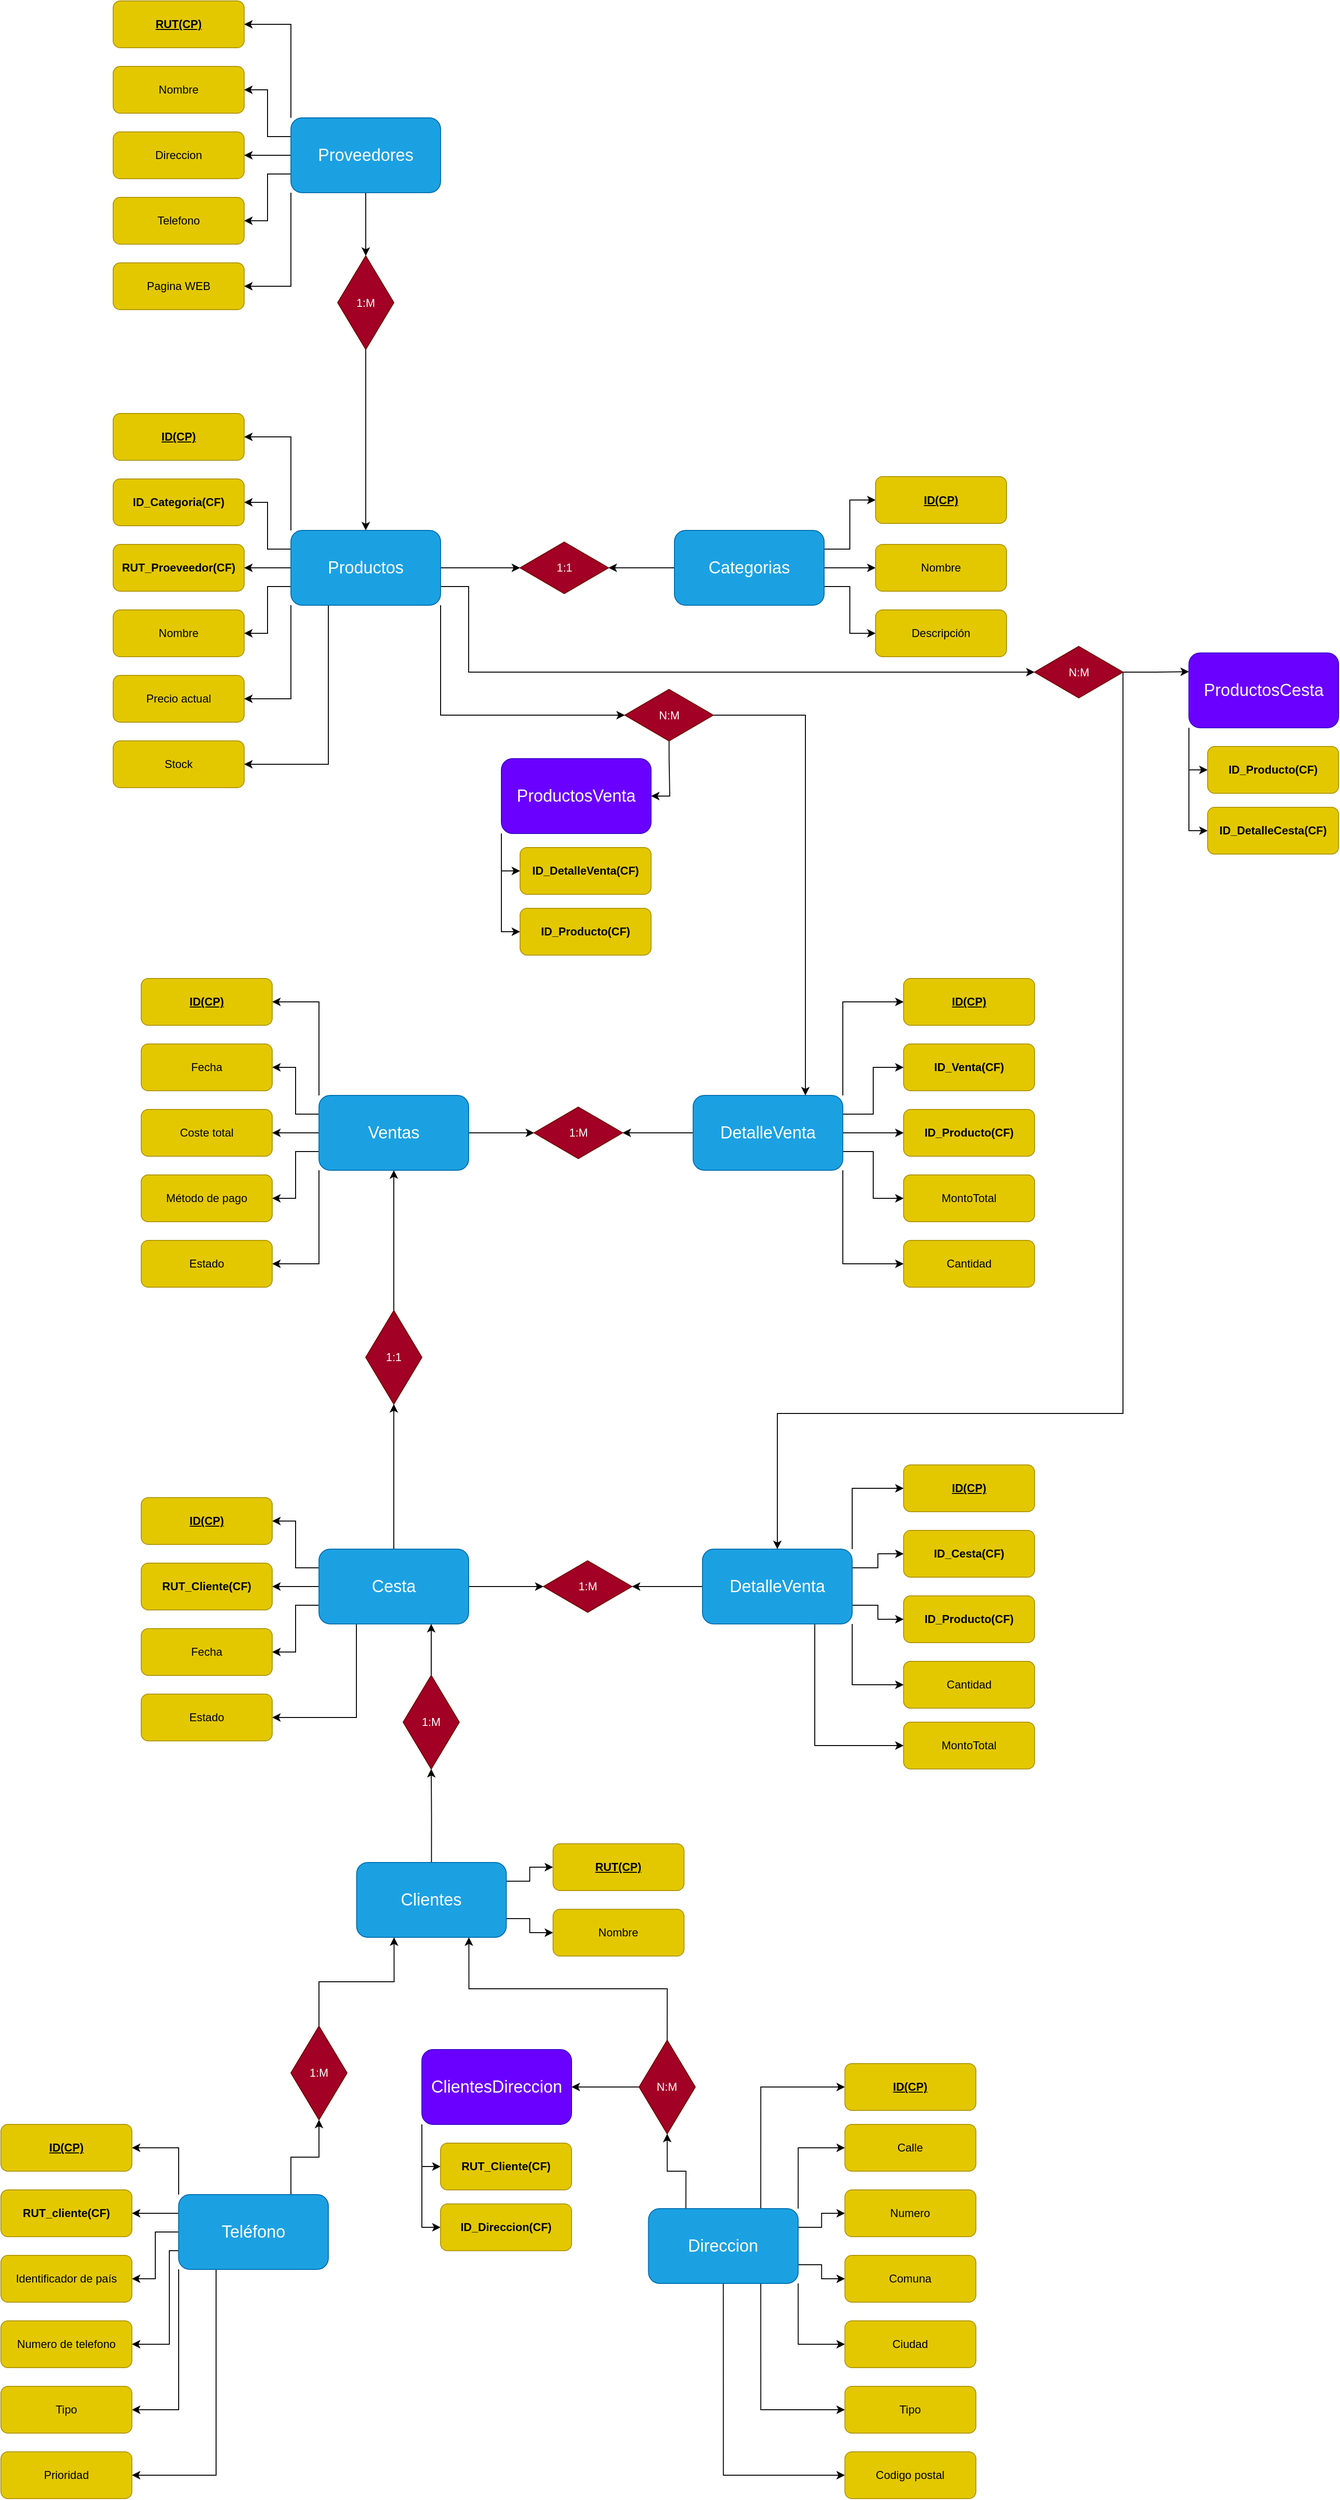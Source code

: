 <mxfile version="24.7.17">
  <diagram name="Сторінка-1" id="LYm03Go33UnQ37QgSBPq">
    <mxGraphModel dx="3315" dy="936" grid="1" gridSize="10" guides="1" tooltips="1" connect="1" arrows="1" fold="1" page="1" pageScale="1" pageWidth="1169" pageHeight="827" math="0" shadow="0">
      <root>
        <mxCell id="0" />
        <mxCell id="1" parent="0" />
        <mxCell id="P7qVUv0zWzpbaVaUychk-7" style="edgeStyle=orthogonalEdgeStyle;rounded=0;orthogonalLoop=1;jettySize=auto;html=1;exitX=0;exitY=0;exitDx=0;exitDy=0;entryX=1;entryY=0.5;entryDx=0;entryDy=0;" parent="1" source="P7qVUv0zWzpbaVaUychk-1" target="P7qVUv0zWzpbaVaUychk-2" edge="1">
          <mxGeometry relative="1" as="geometry" />
        </mxCell>
        <mxCell id="P7qVUv0zWzpbaVaUychk-8" style="edgeStyle=orthogonalEdgeStyle;rounded=0;orthogonalLoop=1;jettySize=auto;html=1;exitX=0;exitY=0.25;exitDx=0;exitDy=0;entryX=1;entryY=0.5;entryDx=0;entryDy=0;" parent="1" source="P7qVUv0zWzpbaVaUychk-1" target="P7qVUv0zWzpbaVaUychk-3" edge="1">
          <mxGeometry relative="1" as="geometry" />
        </mxCell>
        <mxCell id="P7qVUv0zWzpbaVaUychk-9" style="edgeStyle=orthogonalEdgeStyle;rounded=0;orthogonalLoop=1;jettySize=auto;html=1;exitX=0;exitY=0.5;exitDx=0;exitDy=0;entryX=1;entryY=0.5;entryDx=0;entryDy=0;" parent="1" source="P7qVUv0zWzpbaVaUychk-1" target="P7qVUv0zWzpbaVaUychk-4" edge="1">
          <mxGeometry relative="1" as="geometry" />
        </mxCell>
        <mxCell id="P7qVUv0zWzpbaVaUychk-10" style="edgeStyle=orthogonalEdgeStyle;rounded=0;orthogonalLoop=1;jettySize=auto;html=1;exitX=0;exitY=0.75;exitDx=0;exitDy=0;entryX=1;entryY=0.5;entryDx=0;entryDy=0;" parent="1" source="P7qVUv0zWzpbaVaUychk-1" target="P7qVUv0zWzpbaVaUychk-5" edge="1">
          <mxGeometry relative="1" as="geometry" />
        </mxCell>
        <mxCell id="P7qVUv0zWzpbaVaUychk-11" style="edgeStyle=orthogonalEdgeStyle;rounded=0;orthogonalLoop=1;jettySize=auto;html=1;exitX=0;exitY=1;exitDx=0;exitDy=0;entryX=1;entryY=0.5;entryDx=0;entryDy=0;" parent="1" source="P7qVUv0zWzpbaVaUychk-1" target="P7qVUv0zWzpbaVaUychk-6" edge="1">
          <mxGeometry relative="1" as="geometry" />
        </mxCell>
        <mxCell id="RcaxxR3kTo5iRy39veyw-25" style="edgeStyle=orthogonalEdgeStyle;rounded=0;orthogonalLoop=1;jettySize=auto;html=1;exitX=0.5;exitY=1;exitDx=0;exitDy=0;entryX=0.5;entryY=0;entryDx=0;entryDy=0;" parent="1" source="P7qVUv0zWzpbaVaUychk-1" target="RcaxxR3kTo5iRy39veyw-24" edge="1">
          <mxGeometry relative="1" as="geometry" />
        </mxCell>
        <mxCell id="P7qVUv0zWzpbaVaUychk-1" value="&lt;font style=&quot;font-size: 18px;&quot;&gt;Proveedores&lt;/font&gt;" style="rounded=1;whiteSpace=wrap;html=1;fillColor=#1ba1e2;fontColor=#ffffff;strokeColor=#006EAF;" parent="1" vertex="1">
          <mxGeometry x="-240" y="455" width="160" height="80" as="geometry" />
        </mxCell>
        <mxCell id="P7qVUv0zWzpbaVaUychk-2" value="RUT(CP)" style="rounded=1;whiteSpace=wrap;html=1;fontStyle=5;fillColor=#e3c800;fontColor=#000000;strokeColor=#B09500;shadow=0;" parent="1" vertex="1">
          <mxGeometry x="-430" y="330" width="140" height="50" as="geometry" />
        </mxCell>
        <mxCell id="P7qVUv0zWzpbaVaUychk-3" value="Nombre" style="rounded=1;whiteSpace=wrap;html=1;fontStyle=0;fillColor=#e3c800;fontColor=#000000;strokeColor=#B09500;shadow=0;" parent="1" vertex="1">
          <mxGeometry x="-430" y="400" width="140" height="50" as="geometry" />
        </mxCell>
        <mxCell id="P7qVUv0zWzpbaVaUychk-4" value="Direccion" style="rounded=1;whiteSpace=wrap;html=1;fontStyle=0;fillColor=#e3c800;fontColor=#000000;strokeColor=#B09500;shadow=0;" parent="1" vertex="1">
          <mxGeometry x="-430" y="470" width="140" height="50" as="geometry" />
        </mxCell>
        <mxCell id="P7qVUv0zWzpbaVaUychk-5" value="Telefono" style="rounded=1;whiteSpace=wrap;html=1;fontStyle=0;fillColor=#e3c800;fontColor=#000000;strokeColor=#B09500;shadow=0;" parent="1" vertex="1">
          <mxGeometry x="-430" y="540" width="140" height="50" as="geometry" />
        </mxCell>
        <mxCell id="P7qVUv0zWzpbaVaUychk-6" value="Pagina WEB" style="rounded=1;whiteSpace=wrap;html=1;fontStyle=0;fillColor=#e3c800;fontColor=#000000;strokeColor=#B09500;shadow=0;" parent="1" vertex="1">
          <mxGeometry x="-430" y="610" width="140" height="50" as="geometry" />
        </mxCell>
        <mxCell id="P7qVUv0zWzpbaVaUychk-18" style="edgeStyle=orthogonalEdgeStyle;rounded=0;orthogonalLoop=1;jettySize=auto;html=1;exitX=1;exitY=0.25;exitDx=0;exitDy=0;entryX=0;entryY=0.5;entryDx=0;entryDy=0;" parent="1" source="P7qVUv0zWzpbaVaUychk-12" target="P7qVUv0zWzpbaVaUychk-13" edge="1">
          <mxGeometry relative="1" as="geometry" />
        </mxCell>
        <mxCell id="P7qVUv0zWzpbaVaUychk-19" style="edgeStyle=orthogonalEdgeStyle;rounded=0;orthogonalLoop=1;jettySize=auto;html=1;exitX=1;exitY=0.75;exitDx=0;exitDy=0;entryX=0;entryY=0.5;entryDx=0;entryDy=0;" parent="1" source="P7qVUv0zWzpbaVaUychk-12" target="P7qVUv0zWzpbaVaUychk-14" edge="1">
          <mxGeometry relative="1" as="geometry" />
        </mxCell>
        <mxCell id="RcaxxR3kTo5iRy39veyw-13" style="edgeStyle=orthogonalEdgeStyle;rounded=0;orthogonalLoop=1;jettySize=auto;html=1;exitX=0.5;exitY=0;exitDx=0;exitDy=0;entryX=0.5;entryY=1;entryDx=0;entryDy=0;" parent="1" source="P7qVUv0zWzpbaVaUychk-12" target="RcaxxR3kTo5iRy39veyw-11" edge="1">
          <mxGeometry relative="1" as="geometry" />
        </mxCell>
        <mxCell id="P7qVUv0zWzpbaVaUychk-12" value="&lt;font style=&quot;font-size: 18px;&quot;&gt;Clientes&lt;/font&gt;" style="rounded=1;whiteSpace=wrap;html=1;fillColor=#1ba1e2;fontColor=#ffffff;strokeColor=#006EAF;" parent="1" vertex="1">
          <mxGeometry x="-169.75" y="2320" width="160" height="80" as="geometry" />
        </mxCell>
        <mxCell id="P7qVUv0zWzpbaVaUychk-13" value="RUT(CP)" style="rounded=1;whiteSpace=wrap;html=1;fontStyle=5;fillColor=#e3c800;fontColor=#000000;strokeColor=#B09500;" parent="1" vertex="1">
          <mxGeometry x="40.25" y="2300" width="140" height="50" as="geometry" />
        </mxCell>
        <mxCell id="P7qVUv0zWzpbaVaUychk-14" value="Nombre" style="rounded=1;whiteSpace=wrap;html=1;fontStyle=0;fillColor=#e3c800;fontColor=#000000;strokeColor=#B09500;" parent="1" vertex="1">
          <mxGeometry x="40.25" y="2370" width="140" height="50" as="geometry" />
        </mxCell>
        <mxCell id="P7qVUv0zWzpbaVaUychk-20" style="edgeStyle=orthogonalEdgeStyle;rounded=0;orthogonalLoop=1;jettySize=auto;html=1;exitX=0;exitY=0;exitDx=0;exitDy=0;entryX=1;entryY=0.5;entryDx=0;entryDy=0;" parent="1" source="P7qVUv0zWzpbaVaUychk-25" target="P7qVUv0zWzpbaVaUychk-26" edge="1">
          <mxGeometry relative="1" as="geometry" />
        </mxCell>
        <mxCell id="P7qVUv0zWzpbaVaUychk-21" style="edgeStyle=orthogonalEdgeStyle;rounded=0;orthogonalLoop=1;jettySize=auto;html=1;exitX=0;exitY=0.25;exitDx=0;exitDy=0;entryX=1;entryY=0.5;entryDx=0;entryDy=0;" parent="1" source="P7qVUv0zWzpbaVaUychk-25" target="P7qVUv0zWzpbaVaUychk-27" edge="1">
          <mxGeometry relative="1" as="geometry" />
        </mxCell>
        <mxCell id="P7qVUv0zWzpbaVaUychk-22" style="edgeStyle=orthogonalEdgeStyle;rounded=0;orthogonalLoop=1;jettySize=auto;html=1;exitX=0;exitY=0.5;exitDx=0;exitDy=0;entryX=1;entryY=0.5;entryDx=0;entryDy=0;" parent="1" source="P7qVUv0zWzpbaVaUychk-25" target="P7qVUv0zWzpbaVaUychk-28" edge="1">
          <mxGeometry relative="1" as="geometry" />
        </mxCell>
        <mxCell id="P7qVUv0zWzpbaVaUychk-23" style="edgeStyle=orthogonalEdgeStyle;rounded=0;orthogonalLoop=1;jettySize=auto;html=1;exitX=0;exitY=0.75;exitDx=0;exitDy=0;entryX=1;entryY=0.5;entryDx=0;entryDy=0;" parent="1" source="P7qVUv0zWzpbaVaUychk-25" target="P7qVUv0zWzpbaVaUychk-29" edge="1">
          <mxGeometry relative="1" as="geometry">
            <Array as="points">
              <mxPoint x="-370" y="2735" />
              <mxPoint x="-370" y="2835" />
            </Array>
          </mxGeometry>
        </mxCell>
        <mxCell id="P7qVUv0zWzpbaVaUychk-24" style="edgeStyle=orthogonalEdgeStyle;rounded=0;orthogonalLoop=1;jettySize=auto;html=1;exitX=0;exitY=1;exitDx=0;exitDy=0;entryX=1;entryY=0.5;entryDx=0;entryDy=0;" parent="1" source="P7qVUv0zWzpbaVaUychk-25" target="P7qVUv0zWzpbaVaUychk-30" edge="1">
          <mxGeometry relative="1" as="geometry" />
        </mxCell>
        <mxCell id="P7qVUv0zWzpbaVaUychk-32" style="edgeStyle=orthogonalEdgeStyle;rounded=0;orthogonalLoop=1;jettySize=auto;html=1;exitX=0.25;exitY=1;exitDx=0;exitDy=0;entryX=1;entryY=0.5;entryDx=0;entryDy=0;" parent="1" source="P7qVUv0zWzpbaVaUychk-25" target="P7qVUv0zWzpbaVaUychk-31" edge="1">
          <mxGeometry relative="1" as="geometry" />
        </mxCell>
        <mxCell id="P7qVUv0zWzpbaVaUychk-96" style="edgeStyle=orthogonalEdgeStyle;rounded=0;orthogonalLoop=1;jettySize=auto;html=1;exitX=0.75;exitY=0;exitDx=0;exitDy=0;entryX=0.5;entryY=1;entryDx=0;entryDy=0;" parent="1" source="P7qVUv0zWzpbaVaUychk-25" target="P7qVUv0zWzpbaVaUychk-95" edge="1">
          <mxGeometry relative="1" as="geometry" />
        </mxCell>
        <mxCell id="P7qVUv0zWzpbaVaUychk-25" value="&lt;font style=&quot;font-size: 18px;&quot;&gt;Teléfono&lt;/font&gt;" style="rounded=1;whiteSpace=wrap;html=1;fillColor=#1ba1e2;fontColor=#ffffff;strokeColor=#006EAF;" parent="1" vertex="1">
          <mxGeometry x="-360" y="2675" width="160" height="80" as="geometry" />
        </mxCell>
        <mxCell id="P7qVUv0zWzpbaVaUychk-26" value="ID(CP)" style="rounded=1;whiteSpace=wrap;html=1;fontStyle=5;fillColor=#e3c800;fontColor=#000000;strokeColor=#B09500;shadow=0;" parent="1" vertex="1">
          <mxGeometry x="-550" y="2600" width="140" height="50" as="geometry" />
        </mxCell>
        <mxCell id="P7qVUv0zWzpbaVaUychk-27" value="&lt;b&gt;RUT_cliente(CF)&lt;/b&gt;" style="rounded=1;whiteSpace=wrap;html=1;fontStyle=0;fillColor=#e3c800;fontColor=#000000;strokeColor=#B09500;shadow=0;" parent="1" vertex="1">
          <mxGeometry x="-550" y="2670" width="140" height="50" as="geometry" />
        </mxCell>
        <mxCell id="P7qVUv0zWzpbaVaUychk-28" value="Identificador de país" style="rounded=1;whiteSpace=wrap;html=1;fontStyle=0;fillColor=#e3c800;fontColor=#000000;strokeColor=#B09500;shadow=0;" parent="1" vertex="1">
          <mxGeometry x="-550" y="2740" width="140" height="50" as="geometry" />
        </mxCell>
        <mxCell id="P7qVUv0zWzpbaVaUychk-29" value="Numero de telefono" style="rounded=1;whiteSpace=wrap;html=1;fontStyle=0;fillColor=#e3c800;fontColor=#000000;strokeColor=#B09500;shadow=0;" parent="1" vertex="1">
          <mxGeometry x="-550" y="2810" width="140" height="50" as="geometry" />
        </mxCell>
        <mxCell id="P7qVUv0zWzpbaVaUychk-30" value="Tipo" style="rounded=1;whiteSpace=wrap;html=1;fontStyle=0;fillColor=#e3c800;fontColor=#000000;strokeColor=#B09500;shadow=0;" parent="1" vertex="1">
          <mxGeometry x="-550" y="2880" width="140" height="50" as="geometry" />
        </mxCell>
        <mxCell id="P7qVUv0zWzpbaVaUychk-31" value="Prioridad" style="rounded=1;whiteSpace=wrap;html=1;fontStyle=0;fillColor=#e3c800;fontColor=#000000;strokeColor=#B09500;shadow=0;" parent="1" vertex="1">
          <mxGeometry x="-550" y="2950" width="140" height="50" as="geometry" />
        </mxCell>
        <mxCell id="P7qVUv0zWzpbaVaUychk-48" style="edgeStyle=orthogonalEdgeStyle;rounded=0;orthogonalLoop=1;jettySize=auto;html=1;exitX=1;exitY=0.25;exitDx=0;exitDy=0;entryX=0;entryY=0.5;entryDx=0;entryDy=0;" parent="1" source="P7qVUv0zWzpbaVaUychk-39" target="P7qVUv0zWzpbaVaUychk-43" edge="1">
          <mxGeometry relative="1" as="geometry" />
        </mxCell>
        <mxCell id="P7qVUv0zWzpbaVaUychk-49" style="edgeStyle=orthogonalEdgeStyle;rounded=0;orthogonalLoop=1;jettySize=auto;html=1;exitX=1;exitY=0;exitDx=0;exitDy=0;entryX=0;entryY=0.5;entryDx=0;entryDy=0;" parent="1" source="P7qVUv0zWzpbaVaUychk-39" target="P7qVUv0zWzpbaVaUychk-42" edge="1">
          <mxGeometry relative="1" as="geometry" />
        </mxCell>
        <mxCell id="P7qVUv0zWzpbaVaUychk-52" style="edgeStyle=orthogonalEdgeStyle;rounded=0;orthogonalLoop=1;jettySize=auto;html=1;exitX=1;exitY=0.75;exitDx=0;exitDy=0;entryX=0;entryY=0.5;entryDx=0;entryDy=0;" parent="1" source="P7qVUv0zWzpbaVaUychk-39" target="P7qVUv0zWzpbaVaUychk-44" edge="1">
          <mxGeometry relative="1" as="geometry" />
        </mxCell>
        <mxCell id="P7qVUv0zWzpbaVaUychk-53" style="edgeStyle=orthogonalEdgeStyle;rounded=0;orthogonalLoop=1;jettySize=auto;html=1;exitX=1;exitY=1;exitDx=0;exitDy=0;entryX=0;entryY=0.5;entryDx=0;entryDy=0;" parent="1" source="P7qVUv0zWzpbaVaUychk-39" target="P7qVUv0zWzpbaVaUychk-45" edge="1">
          <mxGeometry relative="1" as="geometry" />
        </mxCell>
        <mxCell id="P7qVUv0zWzpbaVaUychk-54" style="edgeStyle=orthogonalEdgeStyle;rounded=0;orthogonalLoop=1;jettySize=auto;html=1;exitX=0.75;exitY=1;exitDx=0;exitDy=0;entryX=0;entryY=0.5;entryDx=0;entryDy=0;" parent="1" source="P7qVUv0zWzpbaVaUychk-39" target="P7qVUv0zWzpbaVaUychk-46" edge="1">
          <mxGeometry relative="1" as="geometry" />
        </mxCell>
        <mxCell id="P7qVUv0zWzpbaVaUychk-55" style="edgeStyle=orthogonalEdgeStyle;rounded=0;orthogonalLoop=1;jettySize=auto;html=1;exitX=0.5;exitY=1;exitDx=0;exitDy=0;entryX=0;entryY=0.5;entryDx=0;entryDy=0;" parent="1" source="P7qVUv0zWzpbaVaUychk-39" target="P7qVUv0zWzpbaVaUychk-47" edge="1">
          <mxGeometry relative="1" as="geometry" />
        </mxCell>
        <mxCell id="P7qVUv0zWzpbaVaUychk-100" style="edgeStyle=orthogonalEdgeStyle;rounded=0;orthogonalLoop=1;jettySize=auto;html=1;exitX=0.25;exitY=0;exitDx=0;exitDy=0;entryX=0.5;entryY=1;entryDx=0;entryDy=0;" parent="1" source="P7qVUv0zWzpbaVaUychk-39" target="P7qVUv0zWzpbaVaUychk-98" edge="1">
          <mxGeometry relative="1" as="geometry" />
        </mxCell>
        <mxCell id="RcaxxR3kTo5iRy39veyw-5" style="edgeStyle=orthogonalEdgeStyle;rounded=0;orthogonalLoop=1;jettySize=auto;html=1;exitX=0.75;exitY=0;exitDx=0;exitDy=0;entryX=0;entryY=0.5;entryDx=0;entryDy=0;" parent="1" source="P7qVUv0zWzpbaVaUychk-39" target="P7qVUv0zWzpbaVaUychk-40" edge="1">
          <mxGeometry relative="1" as="geometry" />
        </mxCell>
        <mxCell id="P7qVUv0zWzpbaVaUychk-39" value="&lt;font style=&quot;font-size: 18px;&quot;&gt;Direccion&lt;/font&gt;" style="rounded=1;whiteSpace=wrap;html=1;fillColor=#1ba1e2;fontColor=#ffffff;strokeColor=#006EAF;" parent="1" vertex="1">
          <mxGeometry x="142.25" y="2690" width="160" height="80" as="geometry" />
        </mxCell>
        <mxCell id="P7qVUv0zWzpbaVaUychk-40" value="ID(CP)" style="rounded=1;whiteSpace=wrap;html=1;fontStyle=5;fillColor=#e3c800;fontColor=#000000;strokeColor=#B09500;" parent="1" vertex="1">
          <mxGeometry x="352.25" y="2535" width="140" height="50" as="geometry" />
        </mxCell>
        <mxCell id="P7qVUv0zWzpbaVaUychk-42" value="Calle" style="rounded=1;whiteSpace=wrap;html=1;fontStyle=0;fillColor=#e3c800;fontColor=#000000;strokeColor=#B09500;" parent="1" vertex="1">
          <mxGeometry x="352.25" y="2600" width="140" height="50" as="geometry" />
        </mxCell>
        <mxCell id="P7qVUv0zWzpbaVaUychk-43" value="Numero" style="rounded=1;whiteSpace=wrap;html=1;fontStyle=0;fillColor=#e3c800;fontColor=#000000;strokeColor=#B09500;" parent="1" vertex="1">
          <mxGeometry x="352.25" y="2670" width="140" height="50" as="geometry" />
        </mxCell>
        <mxCell id="P7qVUv0zWzpbaVaUychk-44" value="Comuna" style="rounded=1;whiteSpace=wrap;html=1;fontStyle=0;fillColor=#e3c800;fontColor=#000000;strokeColor=#B09500;" parent="1" vertex="1">
          <mxGeometry x="352.25" y="2740" width="140" height="50" as="geometry" />
        </mxCell>
        <mxCell id="P7qVUv0zWzpbaVaUychk-45" value="Ciudad" style="rounded=1;whiteSpace=wrap;html=1;fontStyle=0;fillColor=#e3c800;fontColor=#000000;strokeColor=#B09500;" parent="1" vertex="1">
          <mxGeometry x="352.25" y="2810" width="140" height="50" as="geometry" />
        </mxCell>
        <mxCell id="P7qVUv0zWzpbaVaUychk-46" value="Tipo" style="rounded=1;whiteSpace=wrap;html=1;fontStyle=0;fillColor=#e3c800;fontColor=#000000;strokeColor=#B09500;" parent="1" vertex="1">
          <mxGeometry x="352.25" y="2880" width="140" height="50" as="geometry" />
        </mxCell>
        <mxCell id="P7qVUv0zWzpbaVaUychk-47" value="Codigo postal" style="rounded=1;whiteSpace=wrap;html=1;fontStyle=0;fillColor=#e3c800;fontColor=#000000;strokeColor=#B09500;" parent="1" vertex="1">
          <mxGeometry x="352.25" y="2950" width="140" height="50" as="geometry" />
        </mxCell>
        <mxCell id="P7qVUv0zWzpbaVaUychk-57" style="edgeStyle=orthogonalEdgeStyle;rounded=0;orthogonalLoop=1;jettySize=auto;html=1;exitX=0;exitY=0;exitDx=0;exitDy=0;entryX=1;entryY=0.5;entryDx=0;entryDy=0;" parent="1" source="P7qVUv0zWzpbaVaUychk-63" target="P7qVUv0zWzpbaVaUychk-64" edge="1">
          <mxGeometry relative="1" as="geometry" />
        </mxCell>
        <mxCell id="P7qVUv0zWzpbaVaUychk-58" style="edgeStyle=orthogonalEdgeStyle;rounded=0;orthogonalLoop=1;jettySize=auto;html=1;exitX=0;exitY=0.25;exitDx=0;exitDy=0;entryX=1;entryY=0.5;entryDx=0;entryDy=0;" parent="1" source="P7qVUv0zWzpbaVaUychk-63" target="P7qVUv0zWzpbaVaUychk-65" edge="1">
          <mxGeometry relative="1" as="geometry" />
        </mxCell>
        <mxCell id="P7qVUv0zWzpbaVaUychk-59" style="edgeStyle=orthogonalEdgeStyle;rounded=0;orthogonalLoop=1;jettySize=auto;html=1;exitX=0;exitY=0.5;exitDx=0;exitDy=0;entryX=1;entryY=0.5;entryDx=0;entryDy=0;" parent="1" source="P7qVUv0zWzpbaVaUychk-63" target="P7qVUv0zWzpbaVaUychk-66" edge="1">
          <mxGeometry relative="1" as="geometry" />
        </mxCell>
        <mxCell id="P7qVUv0zWzpbaVaUychk-60" style="edgeStyle=orthogonalEdgeStyle;rounded=0;orthogonalLoop=1;jettySize=auto;html=1;exitX=0;exitY=0.75;exitDx=0;exitDy=0;entryX=1;entryY=0.5;entryDx=0;entryDy=0;" parent="1" source="P7qVUv0zWzpbaVaUychk-63" target="P7qVUv0zWzpbaVaUychk-67" edge="1">
          <mxGeometry relative="1" as="geometry" />
        </mxCell>
        <mxCell id="P7qVUv0zWzpbaVaUychk-61" style="edgeStyle=orthogonalEdgeStyle;rounded=0;orthogonalLoop=1;jettySize=auto;html=1;exitX=0;exitY=1;exitDx=0;exitDy=0;entryX=1;entryY=0.5;entryDx=0;entryDy=0;" parent="1" source="P7qVUv0zWzpbaVaUychk-63" target="P7qVUv0zWzpbaVaUychk-68" edge="1">
          <mxGeometry relative="1" as="geometry" />
        </mxCell>
        <mxCell id="P7qVUv0zWzpbaVaUychk-62" style="edgeStyle=orthogonalEdgeStyle;rounded=0;orthogonalLoop=1;jettySize=auto;html=1;exitX=0.25;exitY=1;exitDx=0;exitDy=0;entryX=1;entryY=0.5;entryDx=0;entryDy=0;" parent="1" source="P7qVUv0zWzpbaVaUychk-63" target="P7qVUv0zWzpbaVaUychk-69" edge="1">
          <mxGeometry relative="1" as="geometry" />
        </mxCell>
        <mxCell id="P7qVUv0zWzpbaVaUychk-167" style="edgeStyle=orthogonalEdgeStyle;rounded=0;orthogonalLoop=1;jettySize=auto;html=1;exitX=1;exitY=0.5;exitDx=0;exitDy=0;entryX=0;entryY=0.5;entryDx=0;entryDy=0;" parent="1" source="P7qVUv0zWzpbaVaUychk-63" target="P7qVUv0zWzpbaVaUychk-166" edge="1">
          <mxGeometry relative="1" as="geometry" />
        </mxCell>
        <mxCell id="RcaxxR3kTo5iRy39veyw-16" style="edgeStyle=orthogonalEdgeStyle;rounded=0;orthogonalLoop=1;jettySize=auto;html=1;exitX=1;exitY=1;exitDx=0;exitDy=0;entryX=0;entryY=0.5;entryDx=0;entryDy=0;" parent="1" source="P7qVUv0zWzpbaVaUychk-63" target="RcaxxR3kTo5iRy39veyw-14" edge="1">
          <mxGeometry relative="1" as="geometry" />
        </mxCell>
        <mxCell id="5W8zerc6QJjavdJs9ouR-9" style="edgeStyle=orthogonalEdgeStyle;rounded=0;orthogonalLoop=1;jettySize=auto;html=1;exitX=1;exitY=0.75;exitDx=0;exitDy=0;entryX=0;entryY=0.5;entryDx=0;entryDy=0;" edge="1" parent="1" source="P7qVUv0zWzpbaVaUychk-63" target="5W8zerc6QJjavdJs9ouR-8">
          <mxGeometry relative="1" as="geometry">
            <Array as="points">
              <mxPoint x="-50" y="956" />
              <mxPoint x="-50" y="1048" />
            </Array>
          </mxGeometry>
        </mxCell>
        <mxCell id="P7qVUv0zWzpbaVaUychk-63" value="&lt;font style=&quot;font-size: 18px;&quot;&gt;Productos&lt;/font&gt;" style="rounded=1;whiteSpace=wrap;html=1;fillColor=#1ba1e2;fontColor=#ffffff;strokeColor=#006EAF;" parent="1" vertex="1">
          <mxGeometry x="-240" y="896" width="160" height="80" as="geometry" />
        </mxCell>
        <mxCell id="P7qVUv0zWzpbaVaUychk-64" value="ID(CP)" style="rounded=1;whiteSpace=wrap;html=1;fontStyle=5;fillColor=#e3c800;fontColor=#000000;strokeColor=#B09500;shadow=0;" parent="1" vertex="1">
          <mxGeometry x="-430" y="771" width="140" height="50" as="geometry" />
        </mxCell>
        <mxCell id="P7qVUv0zWzpbaVaUychk-65" value="ID_Categoria(CF)" style="rounded=1;whiteSpace=wrap;html=1;fontStyle=1;fillColor=#e3c800;fontColor=#000000;strokeColor=#B09500;shadow=0;" parent="1" vertex="1">
          <mxGeometry x="-430" y="841" width="140" height="50" as="geometry" />
        </mxCell>
        <mxCell id="P7qVUv0zWzpbaVaUychk-66" value="RUT_Proeveedor(CF)" style="rounded=1;whiteSpace=wrap;html=1;fontStyle=1;fillColor=#e3c800;fontColor=#000000;strokeColor=#B09500;shadow=0;" parent="1" vertex="1">
          <mxGeometry x="-430" y="911" width="140" height="50" as="geometry" />
        </mxCell>
        <mxCell id="P7qVUv0zWzpbaVaUychk-67" value="Nombre" style="rounded=1;whiteSpace=wrap;html=1;fontStyle=0;fillColor=#e3c800;fontColor=#000000;strokeColor=#B09500;shadow=0;" parent="1" vertex="1">
          <mxGeometry x="-430" y="981" width="140" height="50" as="geometry" />
        </mxCell>
        <mxCell id="P7qVUv0zWzpbaVaUychk-68" value="Precio actual" style="rounded=1;whiteSpace=wrap;html=1;fontStyle=0;fillColor=#e3c800;fontColor=#000000;strokeColor=#B09500;shadow=0;" parent="1" vertex="1">
          <mxGeometry x="-430" y="1051" width="140" height="50" as="geometry" />
        </mxCell>
        <mxCell id="P7qVUv0zWzpbaVaUychk-69" value="Stock" style="rounded=1;whiteSpace=wrap;html=1;fontStyle=0;fillColor=#e3c800;fontColor=#000000;strokeColor=#B09500;shadow=0;" parent="1" vertex="1">
          <mxGeometry x="-430" y="1121" width="140" height="50" as="geometry" />
        </mxCell>
        <mxCell id="P7qVUv0zWzpbaVaUychk-76" style="edgeStyle=orthogonalEdgeStyle;rounded=0;orthogonalLoop=1;jettySize=auto;html=1;exitX=1;exitY=0.25;exitDx=0;exitDy=0;entryX=0;entryY=0.5;entryDx=0;entryDy=0;" parent="1" source="P7qVUv0zWzpbaVaUychk-72" target="P7qVUv0zWzpbaVaUychk-73" edge="1">
          <mxGeometry relative="1" as="geometry" />
        </mxCell>
        <mxCell id="P7qVUv0zWzpbaVaUychk-77" style="edgeStyle=orthogonalEdgeStyle;rounded=0;orthogonalLoop=1;jettySize=auto;html=1;exitX=1;exitY=0.5;exitDx=0;exitDy=0;entryX=0;entryY=0.5;entryDx=0;entryDy=0;" parent="1" source="P7qVUv0zWzpbaVaUychk-72" target="P7qVUv0zWzpbaVaUychk-74" edge="1">
          <mxGeometry relative="1" as="geometry" />
        </mxCell>
        <mxCell id="P7qVUv0zWzpbaVaUychk-78" style="edgeStyle=orthogonalEdgeStyle;rounded=0;orthogonalLoop=1;jettySize=auto;html=1;exitX=1;exitY=0.75;exitDx=0;exitDy=0;entryX=0;entryY=0.5;entryDx=0;entryDy=0;" parent="1" source="P7qVUv0zWzpbaVaUychk-72" target="P7qVUv0zWzpbaVaUychk-75" edge="1">
          <mxGeometry relative="1" as="geometry" />
        </mxCell>
        <mxCell id="P7qVUv0zWzpbaVaUychk-168" style="edgeStyle=orthogonalEdgeStyle;rounded=0;orthogonalLoop=1;jettySize=auto;html=1;exitX=0;exitY=0.5;exitDx=0;exitDy=0;entryX=1;entryY=0.5;entryDx=0;entryDy=0;" parent="1" source="P7qVUv0zWzpbaVaUychk-72" target="P7qVUv0zWzpbaVaUychk-166" edge="1">
          <mxGeometry relative="1" as="geometry" />
        </mxCell>
        <mxCell id="P7qVUv0zWzpbaVaUychk-72" value="&lt;font style=&quot;font-size: 18px;&quot;&gt;Categorias&lt;/font&gt;" style="rounded=1;whiteSpace=wrap;html=1;fillColor=#1ba1e2;fontColor=#ffffff;strokeColor=#006EAF;" parent="1" vertex="1">
          <mxGeometry x="170" y="896" width="160" height="80" as="geometry" />
        </mxCell>
        <mxCell id="P7qVUv0zWzpbaVaUychk-73" value="ID(CP)" style="rounded=1;whiteSpace=wrap;html=1;fontStyle=5;fillColor=#e3c800;fontColor=#000000;strokeColor=#B09500;" parent="1" vertex="1">
          <mxGeometry x="385" y="838.5" width="140" height="50" as="geometry" />
        </mxCell>
        <mxCell id="P7qVUv0zWzpbaVaUychk-74" value="Nombre" style="rounded=1;whiteSpace=wrap;html=1;fontStyle=0;fillColor=#e3c800;fontColor=#000000;strokeColor=#B09500;" parent="1" vertex="1">
          <mxGeometry x="385" y="911" width="140" height="50" as="geometry" />
        </mxCell>
        <mxCell id="P7qVUv0zWzpbaVaUychk-75" value="Descripción" style="rounded=1;whiteSpace=wrap;html=1;fontStyle=0;fillColor=#e3c800;fontColor=#000000;strokeColor=#B09500;" parent="1" vertex="1">
          <mxGeometry x="385" y="981" width="140" height="50" as="geometry" />
        </mxCell>
        <mxCell id="P7qVUv0zWzpbaVaUychk-79" style="edgeStyle=orthogonalEdgeStyle;rounded=0;orthogonalLoop=1;jettySize=auto;html=1;exitX=0;exitY=0;exitDx=0;exitDy=0;entryX=1;entryY=0.5;entryDx=0;entryDy=0;" parent="1" source="P7qVUv0zWzpbaVaUychk-85" target="P7qVUv0zWzpbaVaUychk-86" edge="1">
          <mxGeometry relative="1" as="geometry" />
        </mxCell>
        <mxCell id="P7qVUv0zWzpbaVaUychk-80" style="edgeStyle=orthogonalEdgeStyle;rounded=0;orthogonalLoop=1;jettySize=auto;html=1;exitX=0;exitY=0.25;exitDx=0;exitDy=0;entryX=1;entryY=0.5;entryDx=0;entryDy=0;" parent="1" source="P7qVUv0zWzpbaVaUychk-85" target="P7qVUv0zWzpbaVaUychk-87" edge="1">
          <mxGeometry relative="1" as="geometry" />
        </mxCell>
        <mxCell id="P7qVUv0zWzpbaVaUychk-81" style="edgeStyle=orthogonalEdgeStyle;rounded=0;orthogonalLoop=1;jettySize=auto;html=1;exitX=0;exitY=0.5;exitDx=0;exitDy=0;entryX=1;entryY=0.5;entryDx=0;entryDy=0;" parent="1" source="P7qVUv0zWzpbaVaUychk-85" target="P7qVUv0zWzpbaVaUychk-88" edge="1">
          <mxGeometry relative="1" as="geometry" />
        </mxCell>
        <mxCell id="P7qVUv0zWzpbaVaUychk-82" style="edgeStyle=orthogonalEdgeStyle;rounded=0;orthogonalLoop=1;jettySize=auto;html=1;exitX=0;exitY=0.75;exitDx=0;exitDy=0;entryX=1;entryY=0.5;entryDx=0;entryDy=0;" parent="1" source="P7qVUv0zWzpbaVaUychk-85" target="P7qVUv0zWzpbaVaUychk-89" edge="1">
          <mxGeometry relative="1" as="geometry" />
        </mxCell>
        <mxCell id="P7qVUv0zWzpbaVaUychk-83" style="edgeStyle=orthogonalEdgeStyle;rounded=0;orthogonalLoop=1;jettySize=auto;html=1;exitX=0;exitY=1;exitDx=0;exitDy=0;entryX=1;entryY=0.5;entryDx=0;entryDy=0;" parent="1" source="P7qVUv0zWzpbaVaUychk-85" target="P7qVUv0zWzpbaVaUychk-90" edge="1">
          <mxGeometry relative="1" as="geometry" />
        </mxCell>
        <mxCell id="P7qVUv0zWzpbaVaUychk-128" style="edgeStyle=orthogonalEdgeStyle;rounded=0;orthogonalLoop=1;jettySize=auto;html=1;exitX=1;exitY=0.5;exitDx=0;exitDy=0;entryX=0;entryY=0.5;entryDx=0;entryDy=0;" parent="1" source="P7qVUv0zWzpbaVaUychk-85" target="P7qVUv0zWzpbaVaUychk-126" edge="1">
          <mxGeometry relative="1" as="geometry" />
        </mxCell>
        <mxCell id="P7qVUv0zWzpbaVaUychk-85" value="&lt;font style=&quot;font-size: 18px;&quot;&gt;Ventas&lt;/font&gt;" style="rounded=1;whiteSpace=wrap;html=1;fillColor=#1ba1e2;fontColor=#ffffff;strokeColor=#006EAF;" parent="1" vertex="1">
          <mxGeometry x="-210" y="1500" width="160" height="80" as="geometry" />
        </mxCell>
        <mxCell id="P7qVUv0zWzpbaVaUychk-86" value="ID(CP)" style="rounded=1;whiteSpace=wrap;html=1;fontStyle=5;fillColor=#e3c800;fontColor=#000000;strokeColor=#B09500;shadow=0;" parent="1" vertex="1">
          <mxGeometry x="-400" y="1375" width="140" height="50" as="geometry" />
        </mxCell>
        <mxCell id="P7qVUv0zWzpbaVaUychk-87" value="Fecha" style="rounded=1;whiteSpace=wrap;html=1;fontStyle=0;fillColor=#e3c800;fontColor=#000000;strokeColor=#B09500;shadow=0;" parent="1" vertex="1">
          <mxGeometry x="-400" y="1445" width="140" height="50" as="geometry" />
        </mxCell>
        <mxCell id="P7qVUv0zWzpbaVaUychk-88" value="Coste total" style="rounded=1;whiteSpace=wrap;html=1;fontStyle=0;fillColor=#e3c800;fontColor=#000000;strokeColor=#B09500;shadow=0;" parent="1" vertex="1">
          <mxGeometry x="-400" y="1515" width="140" height="50" as="geometry" />
        </mxCell>
        <mxCell id="P7qVUv0zWzpbaVaUychk-89" value="Coste total" style="rounded=1;whiteSpace=wrap;html=1;fontStyle=0;fillColor=#e3c800;fontColor=#000000;strokeColor=#B09500;shadow=0;" parent="1" vertex="1">
          <mxGeometry x="-400" y="1585" width="140" height="50" as="geometry" />
        </mxCell>
        <mxCell id="P7qVUv0zWzpbaVaUychk-90" value="Estado" style="rounded=1;whiteSpace=wrap;html=1;fontStyle=0;fillColor=#e3c800;fontColor=#000000;strokeColor=#B09500;shadow=0;" parent="1" vertex="1">
          <mxGeometry x="-400" y="1655" width="140" height="50" as="geometry" />
        </mxCell>
        <mxCell id="P7qVUv0zWzpbaVaUychk-94" value="Método de pago" style="rounded=1;whiteSpace=wrap;html=1;fontStyle=0;fillColor=#e3c800;fontColor=#000000;strokeColor=#B09500;shadow=0;" parent="1" vertex="1">
          <mxGeometry x="-400" y="1585" width="140" height="50" as="geometry" />
        </mxCell>
        <mxCell id="P7qVUv0zWzpbaVaUychk-97" style="edgeStyle=orthogonalEdgeStyle;rounded=0;orthogonalLoop=1;jettySize=auto;html=1;exitX=0.5;exitY=0;exitDx=0;exitDy=0;entryX=0.25;entryY=1;entryDx=0;entryDy=0;" parent="1" source="P7qVUv0zWzpbaVaUychk-95" target="P7qVUv0zWzpbaVaUychk-12" edge="1">
          <mxGeometry relative="1" as="geometry" />
        </mxCell>
        <mxCell id="P7qVUv0zWzpbaVaUychk-95" value="1:M" style="rhombus;whiteSpace=wrap;html=1;fillColor=#a20025;fontColor=#ffffff;strokeColor=#6F0000;" parent="1" vertex="1">
          <mxGeometry x="-240" y="2495" width="60" height="100" as="geometry" />
        </mxCell>
        <mxCell id="P7qVUv0zWzpbaVaUychk-99" style="edgeStyle=orthogonalEdgeStyle;rounded=0;orthogonalLoop=1;jettySize=auto;html=1;exitX=0.5;exitY=0;exitDx=0;exitDy=0;entryX=0.75;entryY=1;entryDx=0;entryDy=0;" parent="1" source="P7qVUv0zWzpbaVaUychk-98" target="P7qVUv0zWzpbaVaUychk-12" edge="1">
          <mxGeometry relative="1" as="geometry" />
        </mxCell>
        <mxCell id="RcaxxR3kTo5iRy39veyw-2" style="edgeStyle=orthogonalEdgeStyle;rounded=0;orthogonalLoop=1;jettySize=auto;html=1;exitX=0;exitY=0.5;exitDx=0;exitDy=0;entryX=1;entryY=0.5;entryDx=0;entryDy=0;" parent="1" source="P7qVUv0zWzpbaVaUychk-98" target="RcaxxR3kTo5iRy39veyw-1" edge="1">
          <mxGeometry relative="1" as="geometry" />
        </mxCell>
        <mxCell id="P7qVUv0zWzpbaVaUychk-98" value="N:M" style="rhombus;whiteSpace=wrap;html=1;fillColor=#a20025;fontColor=#ffffff;strokeColor=#6F0000;" parent="1" vertex="1">
          <mxGeometry x="132.25" y="2510" width="60" height="100" as="geometry" />
        </mxCell>
        <mxCell id="P7qVUv0zWzpbaVaUychk-120" style="edgeStyle=orthogonalEdgeStyle;rounded=0;orthogonalLoop=1;jettySize=auto;html=1;exitX=1;exitY=0.5;exitDx=0;exitDy=0;entryX=0;entryY=0.5;entryDx=0;entryDy=0;" parent="1" source="P7qVUv0zWzpbaVaUychk-106" target="P7qVUv0zWzpbaVaUychk-115" edge="1">
          <mxGeometry relative="1" as="geometry" />
        </mxCell>
        <mxCell id="P7qVUv0zWzpbaVaUychk-121" style="edgeStyle=orthogonalEdgeStyle;rounded=0;orthogonalLoop=1;jettySize=auto;html=1;exitX=1;exitY=0.25;exitDx=0;exitDy=0;entryX=0;entryY=0.5;entryDx=0;entryDy=0;" parent="1" source="P7qVUv0zWzpbaVaUychk-106" target="P7qVUv0zWzpbaVaUychk-114" edge="1">
          <mxGeometry relative="1" as="geometry" />
        </mxCell>
        <mxCell id="P7qVUv0zWzpbaVaUychk-122" style="edgeStyle=orthogonalEdgeStyle;rounded=0;orthogonalLoop=1;jettySize=auto;html=1;exitX=1;exitY=0;exitDx=0;exitDy=0;entryX=0;entryY=0.5;entryDx=0;entryDy=0;" parent="1" source="P7qVUv0zWzpbaVaUychk-106" target="P7qVUv0zWzpbaVaUychk-113" edge="1">
          <mxGeometry relative="1" as="geometry" />
        </mxCell>
        <mxCell id="P7qVUv0zWzpbaVaUychk-123" style="edgeStyle=orthogonalEdgeStyle;rounded=0;orthogonalLoop=1;jettySize=auto;html=1;exitX=1;exitY=0.75;exitDx=0;exitDy=0;entryX=0;entryY=0.5;entryDx=0;entryDy=0;" parent="1" source="P7qVUv0zWzpbaVaUychk-106" target="P7qVUv0zWzpbaVaUychk-118" edge="1">
          <mxGeometry relative="1" as="geometry" />
        </mxCell>
        <mxCell id="P7qVUv0zWzpbaVaUychk-124" style="edgeStyle=orthogonalEdgeStyle;rounded=0;orthogonalLoop=1;jettySize=auto;html=1;exitX=1;exitY=1;exitDx=0;exitDy=0;entryX=0;entryY=0.5;entryDx=0;entryDy=0;" parent="1" source="P7qVUv0zWzpbaVaUychk-106" target="P7qVUv0zWzpbaVaUychk-117" edge="1">
          <mxGeometry relative="1" as="geometry" />
        </mxCell>
        <mxCell id="P7qVUv0zWzpbaVaUychk-127" style="edgeStyle=orthogonalEdgeStyle;rounded=0;orthogonalLoop=1;jettySize=auto;html=1;exitX=0;exitY=0.5;exitDx=0;exitDy=0;entryX=1;entryY=0.5;entryDx=0;entryDy=0;" parent="1" source="P7qVUv0zWzpbaVaUychk-106" target="P7qVUv0zWzpbaVaUychk-126" edge="1">
          <mxGeometry relative="1" as="geometry" />
        </mxCell>
        <mxCell id="P7qVUv0zWzpbaVaUychk-106" value="&lt;font style=&quot;font-size: 18px;&quot;&gt;DetalleVenta&lt;/font&gt;" style="rounded=1;whiteSpace=wrap;html=1;fillColor=#1ba1e2;fontColor=#ffffff;strokeColor=#006EAF;" parent="1" vertex="1">
          <mxGeometry x="190" y="1500" width="160" height="80" as="geometry" />
        </mxCell>
        <mxCell id="P7qVUv0zWzpbaVaUychk-113" value="ID(CP)" style="rounded=1;whiteSpace=wrap;html=1;fontStyle=5;fillColor=#e3c800;fontColor=#000000;strokeColor=#B09500;shadow=0;" parent="1" vertex="1">
          <mxGeometry x="415" y="1375" width="140" height="50" as="geometry" />
        </mxCell>
        <mxCell id="P7qVUv0zWzpbaVaUychk-114" value="ID_Venta(CF)" style="rounded=1;whiteSpace=wrap;html=1;fontStyle=1;fillColor=#e3c800;fontColor=#000000;strokeColor=#B09500;shadow=0;" parent="1" vertex="1">
          <mxGeometry x="415" y="1445" width="140" height="50" as="geometry" />
        </mxCell>
        <mxCell id="P7qVUv0zWzpbaVaUychk-115" value="ID_Producto(CF)" style="rounded=1;whiteSpace=wrap;html=1;fontStyle=1;fillColor=#e3c800;fontColor=#000000;strokeColor=#B09500;shadow=0;" parent="1" vertex="1">
          <mxGeometry x="415" y="1515" width="140" height="50" as="geometry" />
        </mxCell>
        <mxCell id="P7qVUv0zWzpbaVaUychk-116" value="Coste total" style="rounded=1;whiteSpace=wrap;html=1;fontStyle=0;fillColor=#e3c800;fontColor=#000000;strokeColor=#B09500;shadow=0;" parent="1" vertex="1">
          <mxGeometry x="415" y="1585" width="140" height="50" as="geometry" />
        </mxCell>
        <mxCell id="P7qVUv0zWzpbaVaUychk-117" value="Cantidad" style="rounded=1;whiteSpace=wrap;html=1;fontStyle=0;fillColor=#e3c800;fontColor=#000000;strokeColor=#B09500;shadow=0;" parent="1" vertex="1">
          <mxGeometry x="415" y="1655" width="140" height="50" as="geometry" />
        </mxCell>
        <mxCell id="P7qVUv0zWzpbaVaUychk-118" value="MontoTotal" style="rounded=1;whiteSpace=wrap;html=1;fontStyle=0;fillColor=#e3c800;fontColor=#000000;strokeColor=#B09500;shadow=0;" parent="1" vertex="1">
          <mxGeometry x="415" y="1585" width="140" height="50" as="geometry" />
        </mxCell>
        <mxCell id="P7qVUv0zWzpbaVaUychk-126" value="1:M" style="rhombus;whiteSpace=wrap;html=1;fillColor=#a20025;fontColor=#ffffff;strokeColor=#6F0000;" parent="1" vertex="1">
          <mxGeometry x="20" y="1512.5" width="94.5" height="55" as="geometry" />
        </mxCell>
        <mxCell id="P7qVUv0zWzpbaVaUychk-134" style="edgeStyle=orthogonalEdgeStyle;rounded=0;orthogonalLoop=1;jettySize=auto;html=1;exitX=1;exitY=0.5;exitDx=0;exitDy=0;entryX=0;entryY=0.5;entryDx=0;entryDy=0;" parent="1" source="P7qVUv0zWzpbaVaUychk-135" target="P7qVUv0zWzpbaVaUychk-157" edge="1">
          <mxGeometry relative="1" as="geometry" />
        </mxCell>
        <mxCell id="P7qVUv0zWzpbaVaUychk-162" style="edgeStyle=orthogonalEdgeStyle;rounded=0;orthogonalLoop=1;jettySize=auto;html=1;exitX=0;exitY=0.25;exitDx=0;exitDy=0;entryX=1;entryY=0.5;entryDx=0;entryDy=0;" parent="1" source="P7qVUv0zWzpbaVaUychk-135" target="P7qVUv0zWzpbaVaUychk-136" edge="1">
          <mxGeometry relative="1" as="geometry" />
        </mxCell>
        <mxCell id="P7qVUv0zWzpbaVaUychk-163" style="edgeStyle=orthogonalEdgeStyle;rounded=0;orthogonalLoop=1;jettySize=auto;html=1;exitX=0;exitY=0.5;exitDx=0;exitDy=0;entryX=1;entryY=0.5;entryDx=0;entryDy=0;" parent="1" source="P7qVUv0zWzpbaVaUychk-135" target="P7qVUv0zWzpbaVaUychk-137" edge="1">
          <mxGeometry relative="1" as="geometry" />
        </mxCell>
        <mxCell id="P7qVUv0zWzpbaVaUychk-165" style="edgeStyle=orthogonalEdgeStyle;rounded=0;orthogonalLoop=1;jettySize=auto;html=1;exitX=0;exitY=0.75;exitDx=0;exitDy=0;entryX=1;entryY=0.5;entryDx=0;entryDy=0;" parent="1" source="P7qVUv0zWzpbaVaUychk-135" target="P7qVUv0zWzpbaVaUychk-138" edge="1">
          <mxGeometry relative="1" as="geometry" />
        </mxCell>
        <mxCell id="RcaxxR3kTo5iRy39veyw-9" style="edgeStyle=orthogonalEdgeStyle;rounded=0;orthogonalLoop=1;jettySize=auto;html=1;exitX=0.5;exitY=0;exitDx=0;exitDy=0;entryX=0.5;entryY=1;entryDx=0;entryDy=0;" parent="1" source="P7qVUv0zWzpbaVaUychk-135" target="RcaxxR3kTo5iRy39veyw-8" edge="1">
          <mxGeometry relative="1" as="geometry" />
        </mxCell>
        <mxCell id="5W8zerc6QJjavdJs9ouR-3" style="edgeStyle=orthogonalEdgeStyle;rounded=0;orthogonalLoop=1;jettySize=auto;html=1;exitX=0.25;exitY=1;exitDx=0;exitDy=0;entryX=1;entryY=0.5;entryDx=0;entryDy=0;" edge="1" parent="1" source="P7qVUv0zWzpbaVaUychk-135" target="5W8zerc6QJjavdJs9ouR-2">
          <mxGeometry relative="1" as="geometry" />
        </mxCell>
        <mxCell id="P7qVUv0zWzpbaVaUychk-135" value="&lt;font style=&quot;font-size: 18px;&quot;&gt;Cesta&lt;/font&gt;" style="rounded=1;whiteSpace=wrap;html=1;fillColor=#1ba1e2;fontColor=#ffffff;strokeColor=#006EAF;" parent="1" vertex="1">
          <mxGeometry x="-210" y="1985" width="160" height="80" as="geometry" />
        </mxCell>
        <mxCell id="P7qVUv0zWzpbaVaUychk-136" value="ID(CP)" style="rounded=1;whiteSpace=wrap;html=1;fontStyle=5;fillColor=#e3c800;fontColor=#000000;strokeColor=#B09500;shadow=0;" parent="1" vertex="1">
          <mxGeometry x="-400" y="1930" width="140" height="50" as="geometry" />
        </mxCell>
        <mxCell id="P7qVUv0zWzpbaVaUychk-137" value="RUT_Cliente(CF)" style="rounded=1;whiteSpace=wrap;html=1;fontStyle=1;fillColor=#e3c800;fontColor=#000000;strokeColor=#B09500;shadow=0;" parent="1" vertex="1">
          <mxGeometry x="-400" y="2000" width="140" height="50" as="geometry" />
        </mxCell>
        <mxCell id="P7qVUv0zWzpbaVaUychk-138" value="Fecha" style="rounded=1;whiteSpace=wrap;html=1;fontStyle=0;fillColor=#e3c800;fontColor=#000000;strokeColor=#B09500;shadow=0;" parent="1" vertex="1">
          <mxGeometry x="-400" y="2070" width="140" height="50" as="geometry" />
        </mxCell>
        <mxCell id="P7qVUv0zWzpbaVaUychk-148" style="edgeStyle=orthogonalEdgeStyle;rounded=0;orthogonalLoop=1;jettySize=auto;html=1;exitX=0;exitY=0.5;exitDx=0;exitDy=0;entryX=1;entryY=0.5;entryDx=0;entryDy=0;" parent="1" source="P7qVUv0zWzpbaVaUychk-149" target="P7qVUv0zWzpbaVaUychk-157" edge="1">
          <mxGeometry relative="1" as="geometry" />
        </mxCell>
        <mxCell id="P7qVUv0zWzpbaVaUychk-158" style="edgeStyle=orthogonalEdgeStyle;rounded=0;orthogonalLoop=1;jettySize=auto;html=1;exitX=1;exitY=0;exitDx=0;exitDy=0;entryX=0;entryY=0.5;entryDx=0;entryDy=0;" parent="1" source="P7qVUv0zWzpbaVaUychk-149" target="P7qVUv0zWzpbaVaUychk-150" edge="1">
          <mxGeometry relative="1" as="geometry" />
        </mxCell>
        <mxCell id="P7qVUv0zWzpbaVaUychk-159" style="edgeStyle=orthogonalEdgeStyle;rounded=0;orthogonalLoop=1;jettySize=auto;html=1;exitX=1;exitY=0.25;exitDx=0;exitDy=0;entryX=0;entryY=0.5;entryDx=0;entryDy=0;" parent="1" source="P7qVUv0zWzpbaVaUychk-149" target="P7qVUv0zWzpbaVaUychk-151" edge="1">
          <mxGeometry relative="1" as="geometry" />
        </mxCell>
        <mxCell id="P7qVUv0zWzpbaVaUychk-160" style="edgeStyle=orthogonalEdgeStyle;rounded=0;orthogonalLoop=1;jettySize=auto;html=1;exitX=1;exitY=0.75;exitDx=0;exitDy=0;entryX=0;entryY=0.5;entryDx=0;entryDy=0;" parent="1" source="P7qVUv0zWzpbaVaUychk-149" target="P7qVUv0zWzpbaVaUychk-152" edge="1">
          <mxGeometry relative="1" as="geometry" />
        </mxCell>
        <mxCell id="P7qVUv0zWzpbaVaUychk-161" style="edgeStyle=orthogonalEdgeStyle;rounded=0;orthogonalLoop=1;jettySize=auto;html=1;exitX=1;exitY=1;exitDx=0;exitDy=0;entryX=0;entryY=0.5;entryDx=0;entryDy=0;" parent="1" source="P7qVUv0zWzpbaVaUychk-149" target="P7qVUv0zWzpbaVaUychk-155" edge="1">
          <mxGeometry relative="1" as="geometry" />
        </mxCell>
        <mxCell id="5W8zerc6QJjavdJs9ouR-7" style="edgeStyle=orthogonalEdgeStyle;rounded=0;orthogonalLoop=1;jettySize=auto;html=1;exitX=0.75;exitY=1;exitDx=0;exitDy=0;entryX=0;entryY=0.5;entryDx=0;entryDy=0;" edge="1" parent="1" source="P7qVUv0zWzpbaVaUychk-149" target="5W8zerc6QJjavdJs9ouR-6">
          <mxGeometry relative="1" as="geometry" />
        </mxCell>
        <mxCell id="P7qVUv0zWzpbaVaUychk-149" value="&lt;font style=&quot;font-size: 18px;&quot;&gt;DetalleVenta&lt;/font&gt;" style="rounded=1;whiteSpace=wrap;html=1;fillColor=#1ba1e2;fontColor=#ffffff;strokeColor=#006EAF;" parent="1" vertex="1">
          <mxGeometry x="200" y="1985" width="160" height="80" as="geometry" />
        </mxCell>
        <mxCell id="P7qVUv0zWzpbaVaUychk-150" value="ID(CP)" style="rounded=1;whiteSpace=wrap;html=1;fontStyle=5;fillColor=#e3c800;fontColor=#000000;strokeColor=#B09500;shadow=0;" parent="1" vertex="1">
          <mxGeometry x="415" y="1895" width="140" height="50" as="geometry" />
        </mxCell>
        <mxCell id="P7qVUv0zWzpbaVaUychk-151" value="ID_Cesta(CF)" style="rounded=1;whiteSpace=wrap;html=1;fontStyle=1;fillColor=#e3c800;fontColor=#000000;strokeColor=#B09500;shadow=0;" parent="1" vertex="1">
          <mxGeometry x="415" y="1965" width="140" height="50" as="geometry" />
        </mxCell>
        <mxCell id="P7qVUv0zWzpbaVaUychk-152" value="ID_Producto(CF)" style="rounded=1;whiteSpace=wrap;html=1;fontStyle=1;fillColor=#e3c800;fontColor=#000000;strokeColor=#B09500;shadow=0;" parent="1" vertex="1">
          <mxGeometry x="415" y="2035" width="140" height="50" as="geometry" />
        </mxCell>
        <mxCell id="P7qVUv0zWzpbaVaUychk-153" value="Coste total" style="rounded=1;whiteSpace=wrap;html=1;fontStyle=0;fillColor=#e3c800;fontColor=#000000;strokeColor=#B09500;shadow=0;" parent="1" vertex="1">
          <mxGeometry x="415" y="2105" width="140" height="50" as="geometry" />
        </mxCell>
        <mxCell id="P7qVUv0zWzpbaVaUychk-155" value="Cantidad" style="rounded=1;whiteSpace=wrap;html=1;fontStyle=0;fillColor=#e3c800;fontColor=#000000;strokeColor=#B09500;shadow=0;" parent="1" vertex="1">
          <mxGeometry x="415" y="2105" width="140" height="50" as="geometry" />
        </mxCell>
        <mxCell id="P7qVUv0zWzpbaVaUychk-157" value="1:M" style="rhombus;whiteSpace=wrap;html=1;fillColor=#a20025;fontColor=#ffffff;strokeColor=#6F0000;" parent="1" vertex="1">
          <mxGeometry x="30" y="1997.5" width="94.5" height="55" as="geometry" />
        </mxCell>
        <mxCell id="P7qVUv0zWzpbaVaUychk-166" value="1:1" style="rhombus;whiteSpace=wrap;html=1;fillColor=#a20025;fontColor=#ffffff;strokeColor=#6F0000;" parent="1" vertex="1">
          <mxGeometry x="5" y="908.5" width="94.5" height="55" as="geometry" />
        </mxCell>
        <mxCell id="RcaxxR3kTo5iRy39veyw-6" style="edgeStyle=orthogonalEdgeStyle;rounded=0;orthogonalLoop=1;jettySize=auto;html=1;exitX=0;exitY=1;exitDx=0;exitDy=0;entryX=0;entryY=0.5;entryDx=0;entryDy=0;" parent="1" source="RcaxxR3kTo5iRy39veyw-1" target="RcaxxR3kTo5iRy39veyw-3" edge="1">
          <mxGeometry relative="1" as="geometry" />
        </mxCell>
        <mxCell id="RcaxxR3kTo5iRy39veyw-7" style="edgeStyle=orthogonalEdgeStyle;rounded=0;orthogonalLoop=1;jettySize=auto;html=1;exitX=0;exitY=1;exitDx=0;exitDy=0;entryX=0;entryY=0.5;entryDx=0;entryDy=0;" parent="1" source="RcaxxR3kTo5iRy39veyw-1" target="RcaxxR3kTo5iRy39veyw-4" edge="1">
          <mxGeometry relative="1" as="geometry" />
        </mxCell>
        <mxCell id="RcaxxR3kTo5iRy39veyw-1" value="&lt;font style=&quot;font-size: 18px;&quot;&gt;ClientesDireccion&lt;/font&gt;" style="rounded=1;whiteSpace=wrap;html=1;fillColor=#6a00ff;fontColor=#ffffff;strokeColor=#3700CC;" parent="1" vertex="1">
          <mxGeometry x="-100" y="2520" width="160" height="80" as="geometry" />
        </mxCell>
        <mxCell id="RcaxxR3kTo5iRy39veyw-3" value="RUT_Cliente(CF)" style="rounded=1;whiteSpace=wrap;html=1;fontStyle=1;fillColor=#e3c800;fontColor=#000000;strokeColor=#B09500;" parent="1" vertex="1">
          <mxGeometry x="-80" y="2620" width="140" height="50" as="geometry" />
        </mxCell>
        <mxCell id="RcaxxR3kTo5iRy39veyw-4" value="ID_Direccion(CF)" style="rounded=1;whiteSpace=wrap;html=1;fontStyle=1;fillColor=#e3c800;fontColor=#000000;strokeColor=#B09500;" parent="1" vertex="1">
          <mxGeometry x="-80" y="2685" width="140" height="50" as="geometry" />
        </mxCell>
        <mxCell id="RcaxxR3kTo5iRy39veyw-10" style="edgeStyle=orthogonalEdgeStyle;rounded=0;orthogonalLoop=1;jettySize=auto;html=1;exitX=0.5;exitY=0;exitDx=0;exitDy=0;entryX=0.5;entryY=1;entryDx=0;entryDy=0;" parent="1" source="RcaxxR3kTo5iRy39veyw-8" target="P7qVUv0zWzpbaVaUychk-85" edge="1">
          <mxGeometry relative="1" as="geometry" />
        </mxCell>
        <mxCell id="RcaxxR3kTo5iRy39veyw-8" value="1:1" style="rhombus;whiteSpace=wrap;html=1;fillColor=#a20025;fontColor=#ffffff;strokeColor=#6F0000;" parent="1" vertex="1">
          <mxGeometry x="-160" y="1730" width="60" height="100" as="geometry" />
        </mxCell>
        <mxCell id="RcaxxR3kTo5iRy39veyw-12" style="edgeStyle=orthogonalEdgeStyle;rounded=0;orthogonalLoop=1;jettySize=auto;html=1;exitX=0.5;exitY=0;exitDx=0;exitDy=0;entryX=0.5;entryY=1;entryDx=0;entryDy=0;" parent="1" source="RcaxxR3kTo5iRy39veyw-11" edge="1">
          <mxGeometry relative="1" as="geometry">
            <mxPoint x="-90" y="2065" as="targetPoint" />
          </mxGeometry>
        </mxCell>
        <mxCell id="RcaxxR3kTo5iRy39veyw-11" value="1:M" style="rhombus;whiteSpace=wrap;html=1;fillColor=#a20025;fontColor=#ffffff;strokeColor=#6F0000;" parent="1" vertex="1">
          <mxGeometry x="-120" y="2120" width="60" height="100" as="geometry" />
        </mxCell>
        <mxCell id="RcaxxR3kTo5iRy39veyw-21" style="edgeStyle=orthogonalEdgeStyle;rounded=0;orthogonalLoop=1;jettySize=auto;html=1;exitX=0.5;exitY=1;exitDx=0;exitDy=0;entryX=1;entryY=0.5;entryDx=0;entryDy=0;" parent="1" source="RcaxxR3kTo5iRy39veyw-14" target="RcaxxR3kTo5iRy39veyw-18" edge="1">
          <mxGeometry relative="1" as="geometry" />
        </mxCell>
        <mxCell id="w1jz1WoTq3xVSQIowJVK-2" style="edgeStyle=orthogonalEdgeStyle;rounded=0;orthogonalLoop=1;jettySize=auto;html=1;exitX=1;exitY=0.5;exitDx=0;exitDy=0;entryX=0.5;entryY=0;entryDx=0;entryDy=0;" parent="1" source="5W8zerc6QJjavdJs9ouR-8" target="P7qVUv0zWzpbaVaUychk-149" edge="1">
          <mxGeometry relative="1" as="geometry">
            <Array as="points">
              <mxPoint x="649" y="1840" />
              <mxPoint x="280" y="1840" />
            </Array>
          </mxGeometry>
        </mxCell>
        <mxCell id="w1jz1WoTq3xVSQIowJVK-3" style="edgeStyle=orthogonalEdgeStyle;rounded=0;orthogonalLoop=1;jettySize=auto;html=1;exitX=1;exitY=0.5;exitDx=0;exitDy=0;entryX=0.75;entryY=0;entryDx=0;entryDy=0;" parent="1" source="RcaxxR3kTo5iRy39veyw-14" target="P7qVUv0zWzpbaVaUychk-106" edge="1">
          <mxGeometry relative="1" as="geometry" />
        </mxCell>
        <mxCell id="RcaxxR3kTo5iRy39veyw-14" value="N:M" style="rhombus;whiteSpace=wrap;html=1;fillColor=#a20025;fontColor=#ffffff;strokeColor=#6F0000;" parent="1" vertex="1">
          <mxGeometry x="117" y="1066" width="94.5" height="55" as="geometry" />
        </mxCell>
        <mxCell id="RcaxxR3kTo5iRy39veyw-23" style="edgeStyle=orthogonalEdgeStyle;rounded=0;orthogonalLoop=1;jettySize=auto;html=1;exitX=0;exitY=1;exitDx=0;exitDy=0;entryX=0;entryY=0.5;entryDx=0;entryDy=0;" parent="1" source="RcaxxR3kTo5iRy39veyw-18" target="RcaxxR3kTo5iRy39veyw-20" edge="1">
          <mxGeometry relative="1" as="geometry" />
        </mxCell>
        <mxCell id="5W8zerc6QJjavdJs9ouR-17" style="edgeStyle=orthogonalEdgeStyle;rounded=0;orthogonalLoop=1;jettySize=auto;html=1;exitX=0;exitY=1;exitDx=0;exitDy=0;entryX=0;entryY=0.5;entryDx=0;entryDy=0;" edge="1" parent="1" source="RcaxxR3kTo5iRy39veyw-18" target="5W8zerc6QJjavdJs9ouR-1">
          <mxGeometry relative="1" as="geometry" />
        </mxCell>
        <mxCell id="RcaxxR3kTo5iRy39veyw-18" value="&lt;font style=&quot;font-size: 18px;&quot;&gt;ProductosVenta&lt;/font&gt;" style="rounded=1;whiteSpace=wrap;html=1;fillColor=#6a00ff;fontColor=#ffffff;strokeColor=#3700CC;" parent="1" vertex="1">
          <mxGeometry x="-15" y="1140" width="160" height="80" as="geometry" />
        </mxCell>
        <mxCell id="RcaxxR3kTo5iRy39veyw-20" value="ID_DetalleVenta(CF)" style="rounded=1;whiteSpace=wrap;html=1;fontStyle=1;fillColor=#e3c800;fontColor=#000000;strokeColor=#B09500;" parent="1" vertex="1">
          <mxGeometry x="5" y="1235" width="140" height="50" as="geometry" />
        </mxCell>
        <mxCell id="RcaxxR3kTo5iRy39veyw-26" style="edgeStyle=orthogonalEdgeStyle;rounded=0;orthogonalLoop=1;jettySize=auto;html=1;exitX=0.5;exitY=1;exitDx=0;exitDy=0;entryX=0.5;entryY=0;entryDx=0;entryDy=0;" parent="1" source="RcaxxR3kTo5iRy39veyw-24" target="P7qVUv0zWzpbaVaUychk-63" edge="1">
          <mxGeometry relative="1" as="geometry" />
        </mxCell>
        <mxCell id="RcaxxR3kTo5iRy39veyw-24" value="1:M" style="rhombus;whiteSpace=wrap;html=1;fillColor=#a20025;fontColor=#ffffff;strokeColor=#6F0000;" parent="1" vertex="1">
          <mxGeometry x="-190" y="602.5" width="60" height="100" as="geometry" />
        </mxCell>
        <mxCell id="5W8zerc6QJjavdJs9ouR-1" value="ID_Producto(CF)" style="rounded=1;whiteSpace=wrap;html=1;fontStyle=1;fillColor=#e3c800;fontColor=#000000;strokeColor=#B09500;" vertex="1" parent="1">
          <mxGeometry x="5" y="1300" width="140" height="50" as="geometry" />
        </mxCell>
        <mxCell id="5W8zerc6QJjavdJs9ouR-2" value="Estado" style="rounded=1;whiteSpace=wrap;html=1;fontStyle=0;fillColor=#e3c800;fontColor=#000000;strokeColor=#B09500;shadow=0;" vertex="1" parent="1">
          <mxGeometry x="-400" y="2140" width="140" height="50" as="geometry" />
        </mxCell>
        <mxCell id="5W8zerc6QJjavdJs9ouR-6" value="MontoTotal" style="rounded=1;whiteSpace=wrap;html=1;fontStyle=0;fillColor=#e3c800;fontColor=#000000;strokeColor=#B09500;shadow=0;" vertex="1" parent="1">
          <mxGeometry x="415" y="2170" width="140" height="50" as="geometry" />
        </mxCell>
        <mxCell id="5W8zerc6QJjavdJs9ouR-16" style="edgeStyle=orthogonalEdgeStyle;rounded=0;orthogonalLoop=1;jettySize=auto;html=1;exitX=1;exitY=0.5;exitDx=0;exitDy=0;entryX=0;entryY=0.25;entryDx=0;entryDy=0;" edge="1" parent="1" source="5W8zerc6QJjavdJs9ouR-8" target="5W8zerc6QJjavdJs9ouR-12">
          <mxGeometry relative="1" as="geometry" />
        </mxCell>
        <mxCell id="5W8zerc6QJjavdJs9ouR-8" value="N:M" style="rhombus;whiteSpace=wrap;html=1;fillColor=#a20025;fontColor=#ffffff;strokeColor=#6F0000;" vertex="1" parent="1">
          <mxGeometry x="555" y="1020" width="94.5" height="55" as="geometry" />
        </mxCell>
        <mxCell id="5W8zerc6QJjavdJs9ouR-10" style="edgeStyle=orthogonalEdgeStyle;rounded=0;orthogonalLoop=1;jettySize=auto;html=1;exitX=0;exitY=1;exitDx=0;exitDy=0;entryX=0;entryY=0.5;entryDx=0;entryDy=0;" edge="1" source="5W8zerc6QJjavdJs9ouR-12" target="5W8zerc6QJjavdJs9ouR-13" parent="1">
          <mxGeometry relative="1" as="geometry" />
        </mxCell>
        <mxCell id="5W8zerc6QJjavdJs9ouR-11" style="edgeStyle=orthogonalEdgeStyle;rounded=0;orthogonalLoop=1;jettySize=auto;html=1;exitX=0;exitY=1;exitDx=0;exitDy=0;entryX=0;entryY=0.5;entryDx=0;entryDy=0;" edge="1" source="5W8zerc6QJjavdJs9ouR-12" target="5W8zerc6QJjavdJs9ouR-14" parent="1">
          <mxGeometry relative="1" as="geometry" />
        </mxCell>
        <mxCell id="5W8zerc6QJjavdJs9ouR-12" value="&lt;font style=&quot;font-size: 18px;&quot;&gt;ProductosCesta&lt;/font&gt;" style="rounded=1;whiteSpace=wrap;html=1;fillColor=#6a00ff;fontColor=#ffffff;strokeColor=#3700CC;" vertex="1" parent="1">
          <mxGeometry x="720" y="1027" width="160" height="80" as="geometry" />
        </mxCell>
        <mxCell id="5W8zerc6QJjavdJs9ouR-13" value="ID_Producto(CF)" style="rounded=1;whiteSpace=wrap;html=1;fontStyle=1;fillColor=#e3c800;fontColor=#000000;strokeColor=#B09500;" vertex="1" parent="1">
          <mxGeometry x="740" y="1127" width="140" height="50" as="geometry" />
        </mxCell>
        <mxCell id="5W8zerc6QJjavdJs9ouR-14" value="ID_DetalleCesta(CF)" style="rounded=1;whiteSpace=wrap;html=1;fontStyle=1;fillColor=#e3c800;fontColor=#000000;strokeColor=#B09500;" vertex="1" parent="1">
          <mxGeometry x="740" y="1192" width="140" height="50" as="geometry" />
        </mxCell>
      </root>
    </mxGraphModel>
  </diagram>
</mxfile>

